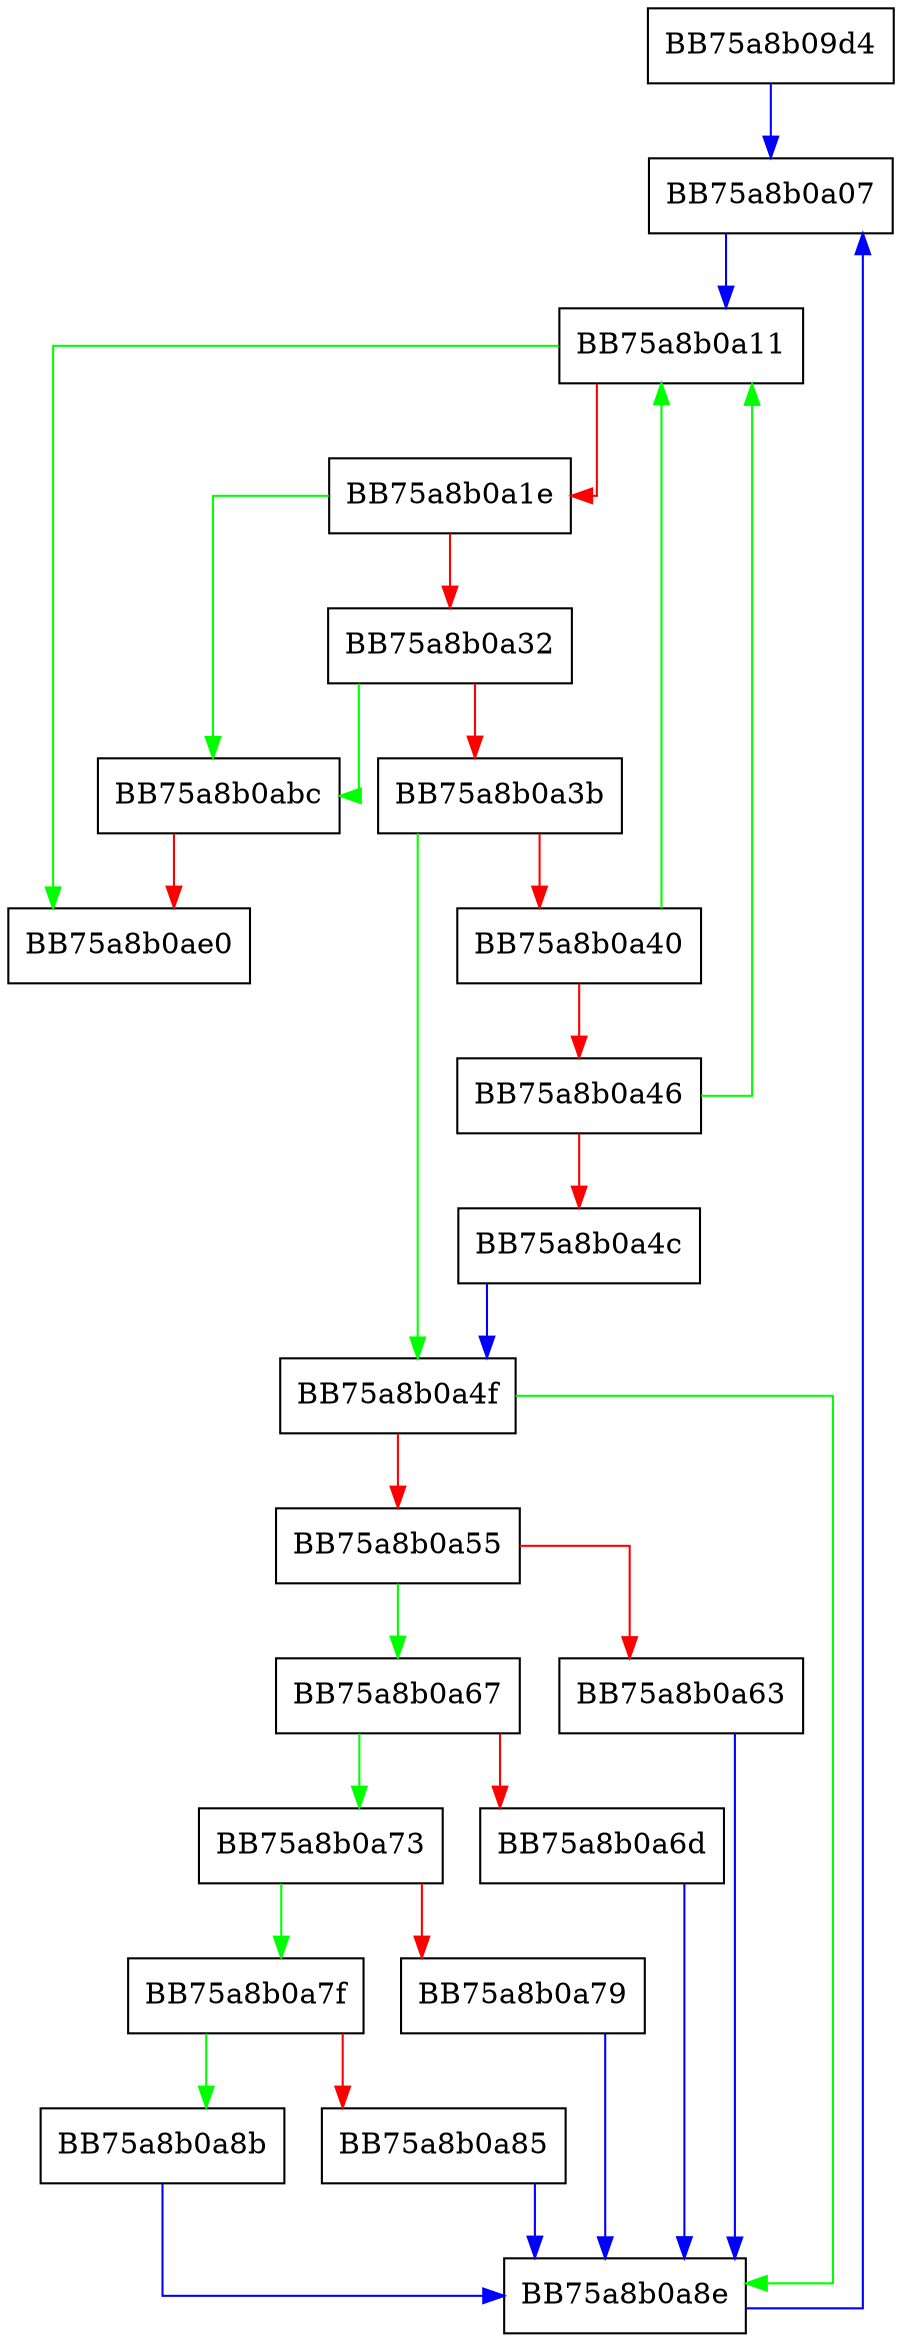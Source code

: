 digraph ConvertStringToData {
  node [shape="box"];
  graph [splines=ortho];
  BB75a8b09d4 -> BB75a8b0a07 [color="blue"];
  BB75a8b0a07 -> BB75a8b0a11 [color="blue"];
  BB75a8b0a11 -> BB75a8b0ae0 [color="green"];
  BB75a8b0a11 -> BB75a8b0a1e [color="red"];
  BB75a8b0a1e -> BB75a8b0abc [color="green"];
  BB75a8b0a1e -> BB75a8b0a32 [color="red"];
  BB75a8b0a32 -> BB75a8b0abc [color="green"];
  BB75a8b0a32 -> BB75a8b0a3b [color="red"];
  BB75a8b0a3b -> BB75a8b0a4f [color="green"];
  BB75a8b0a3b -> BB75a8b0a40 [color="red"];
  BB75a8b0a40 -> BB75a8b0a11 [color="green"];
  BB75a8b0a40 -> BB75a8b0a46 [color="red"];
  BB75a8b0a46 -> BB75a8b0a11 [color="green"];
  BB75a8b0a46 -> BB75a8b0a4c [color="red"];
  BB75a8b0a4c -> BB75a8b0a4f [color="blue"];
  BB75a8b0a4f -> BB75a8b0a8e [color="green"];
  BB75a8b0a4f -> BB75a8b0a55 [color="red"];
  BB75a8b0a55 -> BB75a8b0a67 [color="green"];
  BB75a8b0a55 -> BB75a8b0a63 [color="red"];
  BB75a8b0a63 -> BB75a8b0a8e [color="blue"];
  BB75a8b0a67 -> BB75a8b0a73 [color="green"];
  BB75a8b0a67 -> BB75a8b0a6d [color="red"];
  BB75a8b0a6d -> BB75a8b0a8e [color="blue"];
  BB75a8b0a73 -> BB75a8b0a7f [color="green"];
  BB75a8b0a73 -> BB75a8b0a79 [color="red"];
  BB75a8b0a79 -> BB75a8b0a8e [color="blue"];
  BB75a8b0a7f -> BB75a8b0a8b [color="green"];
  BB75a8b0a7f -> BB75a8b0a85 [color="red"];
  BB75a8b0a85 -> BB75a8b0a8e [color="blue"];
  BB75a8b0a8b -> BB75a8b0a8e [color="blue"];
  BB75a8b0a8e -> BB75a8b0a07 [color="blue"];
  BB75a8b0abc -> BB75a8b0ae0 [color="red"];
}